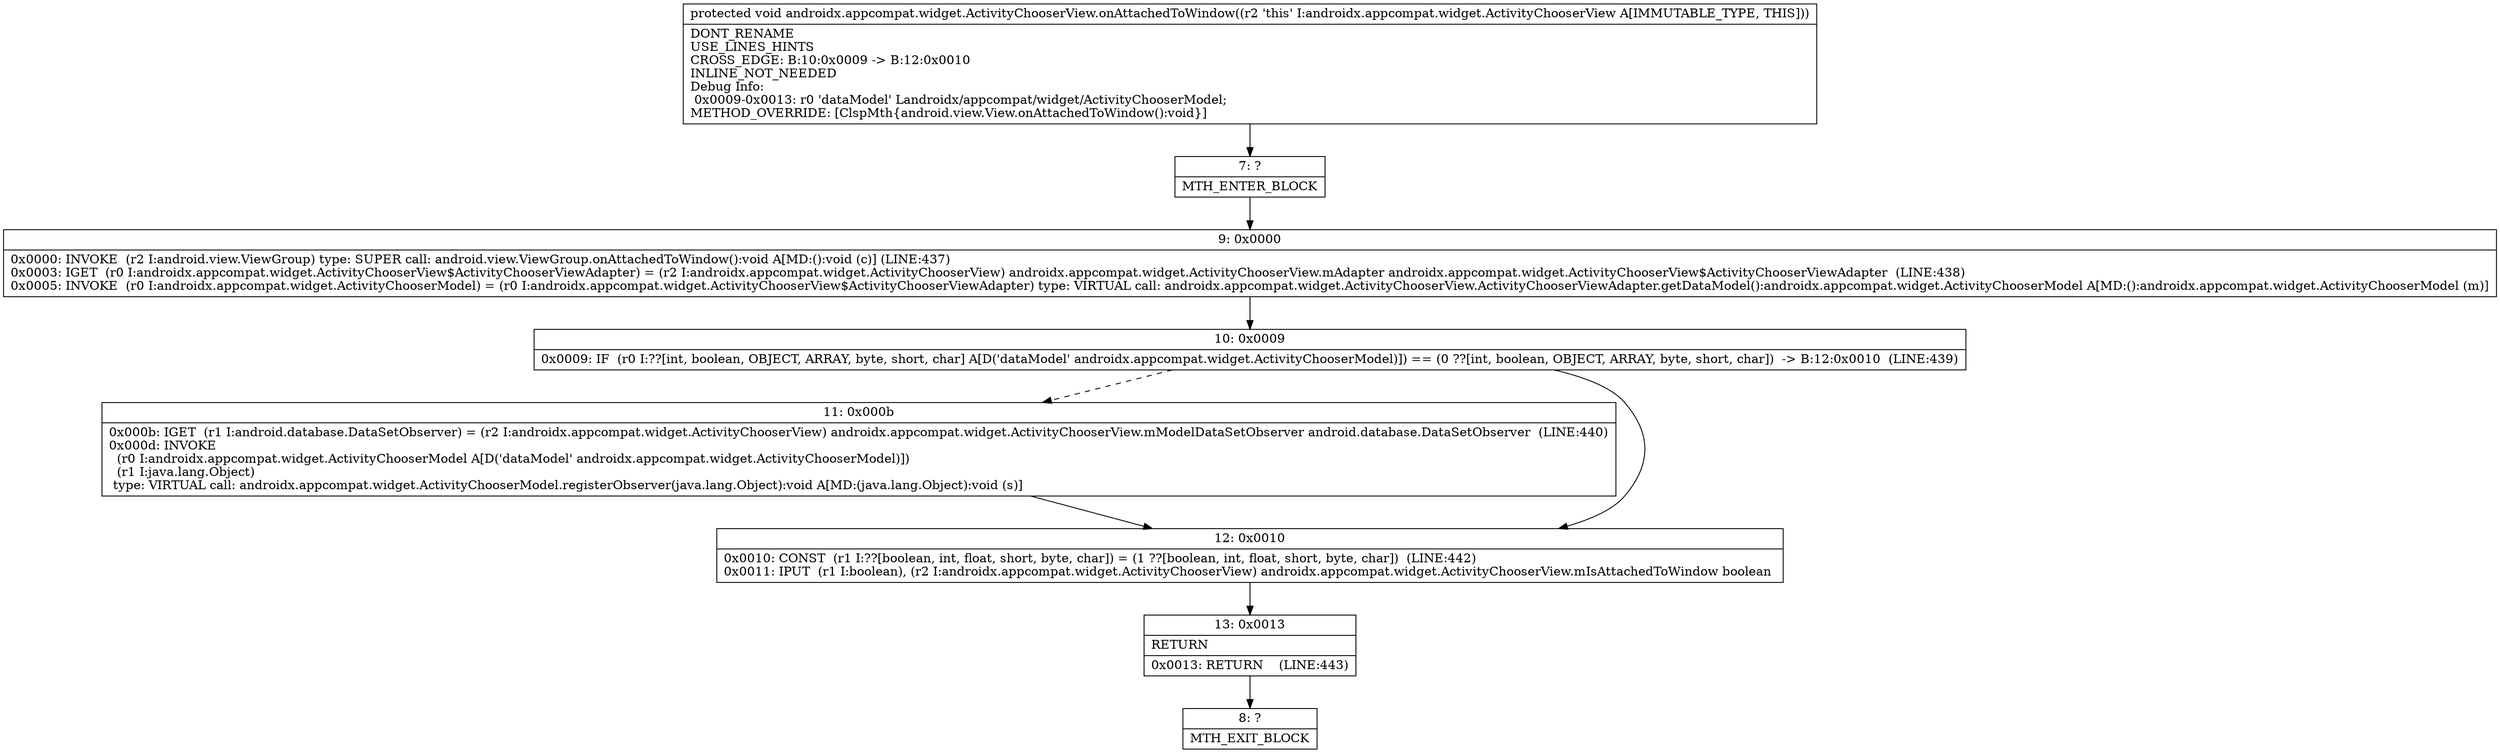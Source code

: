 digraph "CFG forandroidx.appcompat.widget.ActivityChooserView.onAttachedToWindow()V" {
Node_7 [shape=record,label="{7\:\ ?|MTH_ENTER_BLOCK\l}"];
Node_9 [shape=record,label="{9\:\ 0x0000|0x0000: INVOKE  (r2 I:android.view.ViewGroup) type: SUPER call: android.view.ViewGroup.onAttachedToWindow():void A[MD:():void (c)] (LINE:437)\l0x0003: IGET  (r0 I:androidx.appcompat.widget.ActivityChooserView$ActivityChooserViewAdapter) = (r2 I:androidx.appcompat.widget.ActivityChooserView) androidx.appcompat.widget.ActivityChooserView.mAdapter androidx.appcompat.widget.ActivityChooserView$ActivityChooserViewAdapter  (LINE:438)\l0x0005: INVOKE  (r0 I:androidx.appcompat.widget.ActivityChooserModel) = (r0 I:androidx.appcompat.widget.ActivityChooserView$ActivityChooserViewAdapter) type: VIRTUAL call: androidx.appcompat.widget.ActivityChooserView.ActivityChooserViewAdapter.getDataModel():androidx.appcompat.widget.ActivityChooserModel A[MD:():androidx.appcompat.widget.ActivityChooserModel (m)]\l}"];
Node_10 [shape=record,label="{10\:\ 0x0009|0x0009: IF  (r0 I:??[int, boolean, OBJECT, ARRAY, byte, short, char] A[D('dataModel' androidx.appcompat.widget.ActivityChooserModel)]) == (0 ??[int, boolean, OBJECT, ARRAY, byte, short, char])  \-\> B:12:0x0010  (LINE:439)\l}"];
Node_11 [shape=record,label="{11\:\ 0x000b|0x000b: IGET  (r1 I:android.database.DataSetObserver) = (r2 I:androidx.appcompat.widget.ActivityChooserView) androidx.appcompat.widget.ActivityChooserView.mModelDataSetObserver android.database.DataSetObserver  (LINE:440)\l0x000d: INVOKE  \l  (r0 I:androidx.appcompat.widget.ActivityChooserModel A[D('dataModel' androidx.appcompat.widget.ActivityChooserModel)])\l  (r1 I:java.lang.Object)\l type: VIRTUAL call: androidx.appcompat.widget.ActivityChooserModel.registerObserver(java.lang.Object):void A[MD:(java.lang.Object):void (s)]\l}"];
Node_12 [shape=record,label="{12\:\ 0x0010|0x0010: CONST  (r1 I:??[boolean, int, float, short, byte, char]) = (1 ??[boolean, int, float, short, byte, char])  (LINE:442)\l0x0011: IPUT  (r1 I:boolean), (r2 I:androidx.appcompat.widget.ActivityChooserView) androidx.appcompat.widget.ActivityChooserView.mIsAttachedToWindow boolean \l}"];
Node_13 [shape=record,label="{13\:\ 0x0013|RETURN\l|0x0013: RETURN    (LINE:443)\l}"];
Node_8 [shape=record,label="{8\:\ ?|MTH_EXIT_BLOCK\l}"];
MethodNode[shape=record,label="{protected void androidx.appcompat.widget.ActivityChooserView.onAttachedToWindow((r2 'this' I:androidx.appcompat.widget.ActivityChooserView A[IMMUTABLE_TYPE, THIS]))  | DONT_RENAME\lUSE_LINES_HINTS\lCROSS_EDGE: B:10:0x0009 \-\> B:12:0x0010\lINLINE_NOT_NEEDED\lDebug Info:\l  0x0009\-0x0013: r0 'dataModel' Landroidx\/appcompat\/widget\/ActivityChooserModel;\lMETHOD_OVERRIDE: [ClspMth\{android.view.View.onAttachedToWindow():void\}]\l}"];
MethodNode -> Node_7;Node_7 -> Node_9;
Node_9 -> Node_10;
Node_10 -> Node_11[style=dashed];
Node_10 -> Node_12;
Node_11 -> Node_12;
Node_12 -> Node_13;
Node_13 -> Node_8;
}

